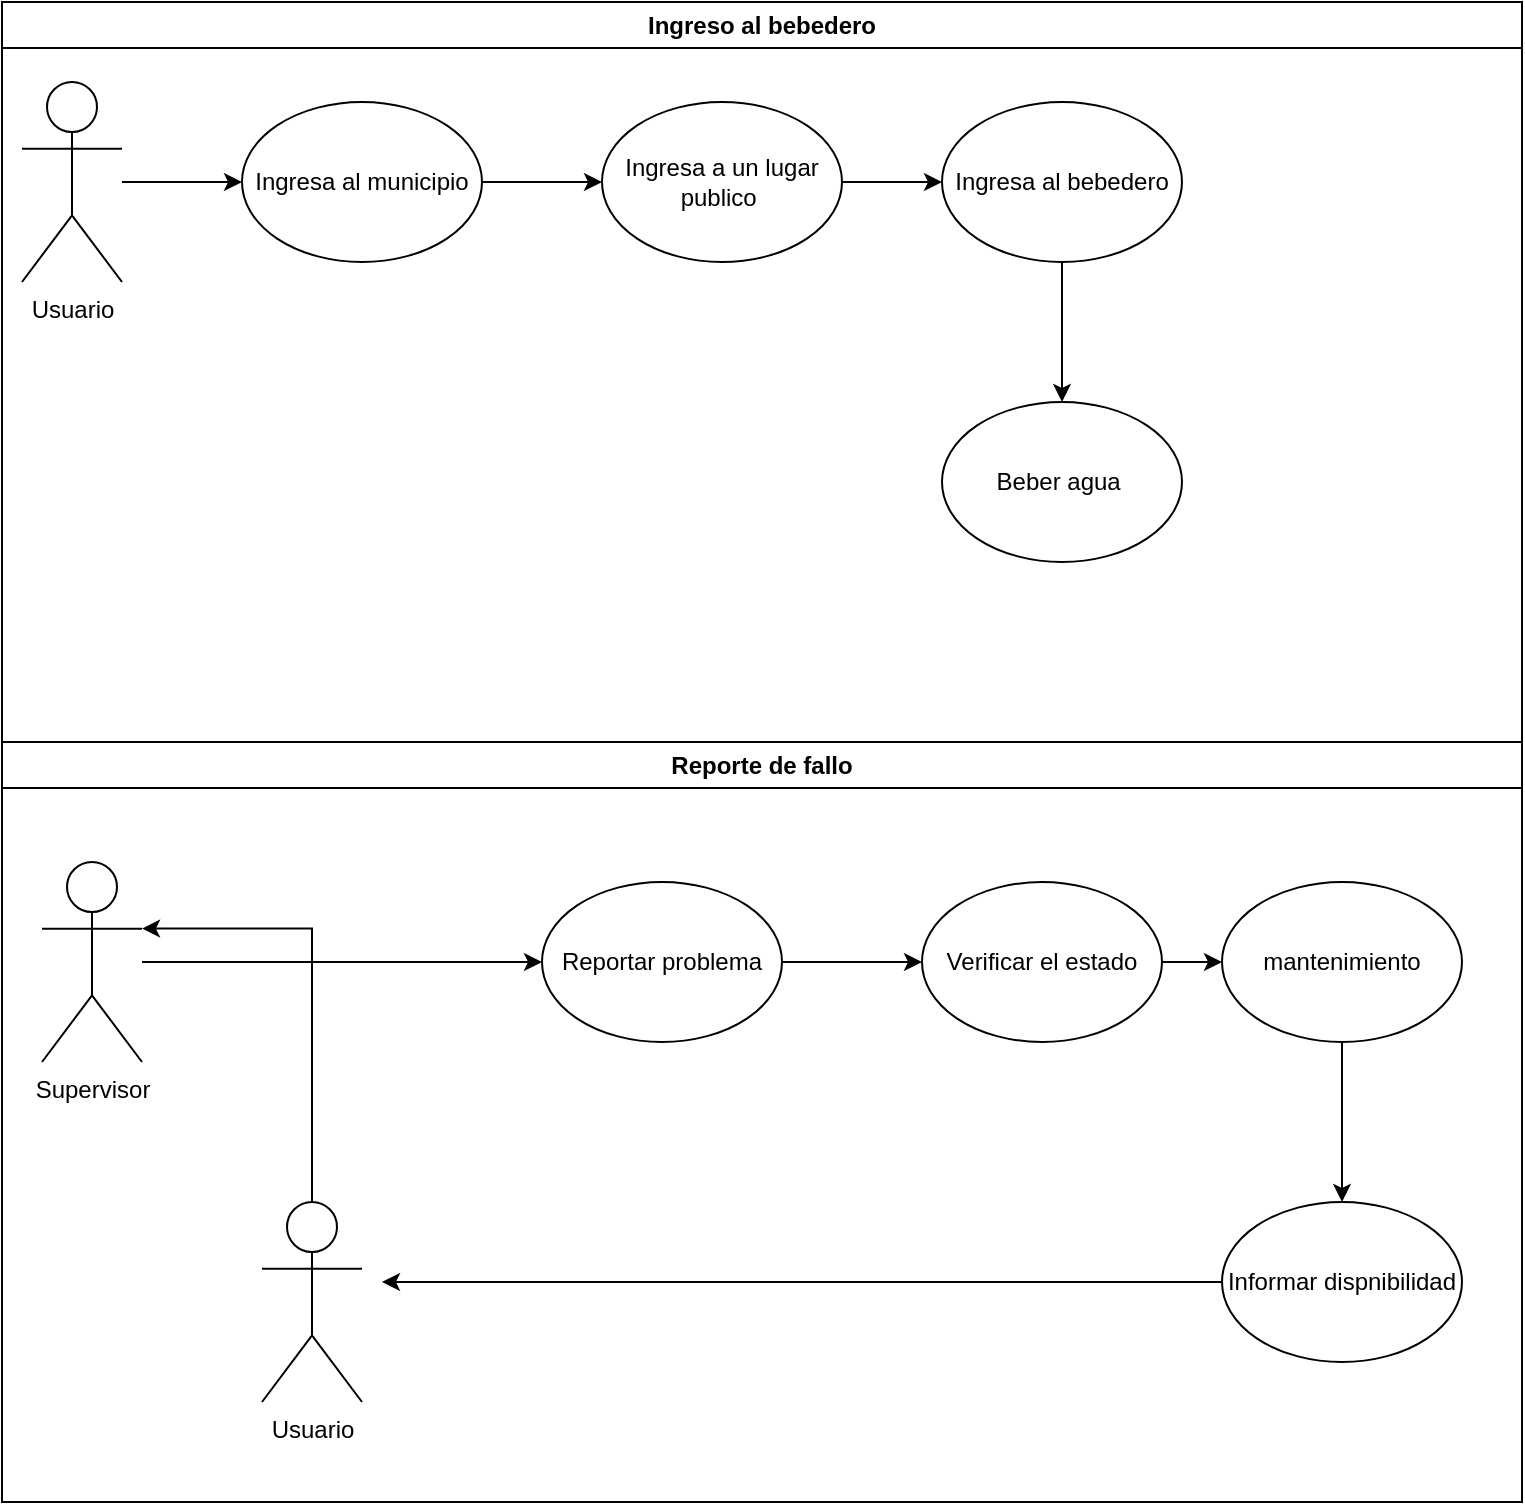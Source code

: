 <mxfile version="25.0.3">
  <diagram name="Page-1" id="10a91c8b-09ff-31b1-d368-03940ed4cc9e">
    <mxGraphModel dx="1257" dy="626" grid="1" gridSize="10" guides="1" tooltips="1" connect="1" arrows="1" fold="1" page="1" pageScale="1" pageWidth="1100" pageHeight="850" background="none" math="0" shadow="0">
      <root>
        <mxCell id="0" />
        <mxCell id="1" parent="0" />
        <mxCell id="6gsKYHCL6tPzdCx4lnGJ-22" value="" style="edgeStyle=orthogonalEdgeStyle;rounded=0;orthogonalLoop=1;jettySize=auto;html=1;" edge="1" parent="1" source="6gsKYHCL6tPzdCx4lnGJ-12" target="6gsKYHCL6tPzdCx4lnGJ-21">
          <mxGeometry relative="1" as="geometry" />
        </mxCell>
        <mxCell id="6gsKYHCL6tPzdCx4lnGJ-12" value="Usuario" style="shape=umlActor;verticalLabelPosition=bottom;verticalAlign=top;html=1;outlineConnect=0;" vertex="1" parent="1">
          <mxGeometry x="30" y="60" width="50" height="100" as="geometry" />
        </mxCell>
        <mxCell id="6gsKYHCL6tPzdCx4lnGJ-19" value="" style="edgeStyle=orthogonalEdgeStyle;rounded=0;orthogonalLoop=1;jettySize=auto;html=1;" edge="1" parent="1" source="6gsKYHCL6tPzdCx4lnGJ-13" target="6gsKYHCL6tPzdCx4lnGJ-16">
          <mxGeometry relative="1" as="geometry" />
        </mxCell>
        <mxCell id="6gsKYHCL6tPzdCx4lnGJ-13" value="Ingresa a un lugar publico&amp;nbsp;" style="ellipse;whiteSpace=wrap;html=1;" vertex="1" parent="1">
          <mxGeometry x="320" y="70" width="120" height="80" as="geometry" />
        </mxCell>
        <mxCell id="6gsKYHCL6tPzdCx4lnGJ-20" value="" style="edgeStyle=orthogonalEdgeStyle;rounded=0;orthogonalLoop=1;jettySize=auto;html=1;" edge="1" parent="1" source="6gsKYHCL6tPzdCx4lnGJ-16" target="6gsKYHCL6tPzdCx4lnGJ-17">
          <mxGeometry relative="1" as="geometry" />
        </mxCell>
        <mxCell id="6gsKYHCL6tPzdCx4lnGJ-16" value="Ingresa al bebedero" style="ellipse;whiteSpace=wrap;html=1;" vertex="1" parent="1">
          <mxGeometry x="490" y="70" width="120" height="80" as="geometry" />
        </mxCell>
        <mxCell id="6gsKYHCL6tPzdCx4lnGJ-17" value="Beber agua&amp;nbsp;" style="ellipse;whiteSpace=wrap;html=1;" vertex="1" parent="1">
          <mxGeometry x="490" y="220" width="120" height="80" as="geometry" />
        </mxCell>
        <mxCell id="6gsKYHCL6tPzdCx4lnGJ-23" value="" style="edgeStyle=orthogonalEdgeStyle;rounded=0;orthogonalLoop=1;jettySize=auto;html=1;" edge="1" parent="1" source="6gsKYHCL6tPzdCx4lnGJ-21" target="6gsKYHCL6tPzdCx4lnGJ-13">
          <mxGeometry relative="1" as="geometry" />
        </mxCell>
        <mxCell id="6gsKYHCL6tPzdCx4lnGJ-21" value="Ingresa al municipio" style="ellipse;whiteSpace=wrap;html=1;" vertex="1" parent="1">
          <mxGeometry x="140" y="70" width="120" height="80" as="geometry" />
        </mxCell>
        <mxCell id="6gsKYHCL6tPzdCx4lnGJ-26" value="Ingreso al bebedero" style="swimlane;whiteSpace=wrap;html=1;" vertex="1" parent="1">
          <mxGeometry x="20" y="20" width="760" height="750" as="geometry" />
        </mxCell>
        <mxCell id="6gsKYHCL6tPzdCx4lnGJ-37" value="Reporte de fallo" style="swimlane;whiteSpace=wrap;html=1;" vertex="1" parent="6gsKYHCL6tPzdCx4lnGJ-26">
          <mxGeometry y="370" width="760" height="380" as="geometry" />
        </mxCell>
        <mxCell id="6gsKYHCL6tPzdCx4lnGJ-29" value="Supervisor" style="shape=umlActor;verticalLabelPosition=bottom;verticalAlign=top;html=1;outlineConnect=0;" vertex="1" parent="6gsKYHCL6tPzdCx4lnGJ-37">
          <mxGeometry x="20" y="60" width="50" height="100" as="geometry" />
        </mxCell>
        <mxCell id="6gsKYHCL6tPzdCx4lnGJ-36" value="Reportar problema" style="ellipse;whiteSpace=wrap;html=1;" vertex="1" parent="6gsKYHCL6tPzdCx4lnGJ-37">
          <mxGeometry x="270" y="70" width="120" height="80" as="geometry" />
        </mxCell>
        <mxCell id="6gsKYHCL6tPzdCx4lnGJ-28" value="" style="edgeStyle=orthogonalEdgeStyle;rounded=0;orthogonalLoop=1;jettySize=auto;html=1;" edge="1" source="6gsKYHCL6tPzdCx4lnGJ-29" target="6gsKYHCL6tPzdCx4lnGJ-36" parent="6gsKYHCL6tPzdCx4lnGJ-37">
          <mxGeometry relative="1" as="geometry" />
        </mxCell>
        <mxCell id="6gsKYHCL6tPzdCx4lnGJ-31" value="Verificar el estado" style="ellipse;whiteSpace=wrap;html=1;" vertex="1" parent="6gsKYHCL6tPzdCx4lnGJ-37">
          <mxGeometry x="460" y="70" width="120" height="80" as="geometry" />
        </mxCell>
        <mxCell id="6gsKYHCL6tPzdCx4lnGJ-35" value="" style="edgeStyle=orthogonalEdgeStyle;rounded=0;orthogonalLoop=1;jettySize=auto;html=1;" edge="1" source="6gsKYHCL6tPzdCx4lnGJ-36" target="6gsKYHCL6tPzdCx4lnGJ-31" parent="6gsKYHCL6tPzdCx4lnGJ-37">
          <mxGeometry relative="1" as="geometry" />
        </mxCell>
        <mxCell id="6gsKYHCL6tPzdCx4lnGJ-33" value="mantenimiento" style="ellipse;whiteSpace=wrap;html=1;" vertex="1" parent="6gsKYHCL6tPzdCx4lnGJ-37">
          <mxGeometry x="610" y="70" width="120" height="80" as="geometry" />
        </mxCell>
        <mxCell id="6gsKYHCL6tPzdCx4lnGJ-30" value="" style="edgeStyle=orthogonalEdgeStyle;rounded=0;orthogonalLoop=1;jettySize=auto;html=1;" edge="1" source="6gsKYHCL6tPzdCx4lnGJ-31" target="6gsKYHCL6tPzdCx4lnGJ-33" parent="6gsKYHCL6tPzdCx4lnGJ-37">
          <mxGeometry relative="1" as="geometry" />
        </mxCell>
        <mxCell id="6gsKYHCL6tPzdCx4lnGJ-43" style="edgeStyle=orthogonalEdgeStyle;rounded=0;orthogonalLoop=1;jettySize=auto;html=1;" edge="1" parent="6gsKYHCL6tPzdCx4lnGJ-37" source="6gsKYHCL6tPzdCx4lnGJ-34">
          <mxGeometry relative="1" as="geometry">
            <mxPoint x="190" y="270" as="targetPoint" />
          </mxGeometry>
        </mxCell>
        <mxCell id="6gsKYHCL6tPzdCx4lnGJ-34" value="Informar dispnibilidad" style="ellipse;whiteSpace=wrap;html=1;" vertex="1" parent="6gsKYHCL6tPzdCx4lnGJ-37">
          <mxGeometry x="610" y="230" width="120" height="80" as="geometry" />
        </mxCell>
        <mxCell id="6gsKYHCL6tPzdCx4lnGJ-32" value="" style="edgeStyle=orthogonalEdgeStyle;rounded=0;orthogonalLoop=1;jettySize=auto;html=1;" edge="1" source="6gsKYHCL6tPzdCx4lnGJ-33" target="6gsKYHCL6tPzdCx4lnGJ-34" parent="6gsKYHCL6tPzdCx4lnGJ-37">
          <mxGeometry relative="1" as="geometry" />
        </mxCell>
        <mxCell id="6gsKYHCL6tPzdCx4lnGJ-40" value="Usuario" style="shape=umlActor;verticalLabelPosition=bottom;verticalAlign=top;html=1;outlineConnect=0;" vertex="1" parent="6gsKYHCL6tPzdCx4lnGJ-37">
          <mxGeometry x="130" y="230" width="50" height="100" as="geometry" />
        </mxCell>
        <mxCell id="6gsKYHCL6tPzdCx4lnGJ-42" style="edgeStyle=orthogonalEdgeStyle;rounded=0;orthogonalLoop=1;jettySize=auto;html=1;exitX=0.5;exitY=0;exitDx=0;exitDy=0;exitPerimeter=0;entryX=1;entryY=0.333;entryDx=0;entryDy=0;entryPerimeter=0;" edge="1" parent="6gsKYHCL6tPzdCx4lnGJ-37" source="6gsKYHCL6tPzdCx4lnGJ-40" target="6gsKYHCL6tPzdCx4lnGJ-29">
          <mxGeometry relative="1" as="geometry" />
        </mxCell>
      </root>
    </mxGraphModel>
  </diagram>
</mxfile>
